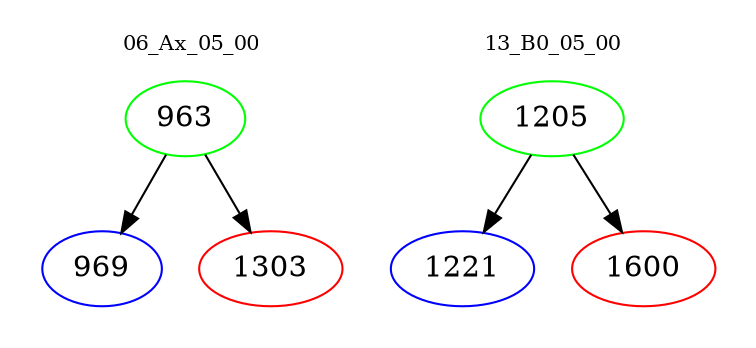 digraph{
subgraph cluster_0 {
color = white
label = "06_Ax_05_00";
fontsize=10;
T0_963 [label="963", color="green"]
T0_963 -> T0_969 [color="black"]
T0_969 [label="969", color="blue"]
T0_963 -> T0_1303 [color="black"]
T0_1303 [label="1303", color="red"]
}
subgraph cluster_1 {
color = white
label = "13_B0_05_00";
fontsize=10;
T1_1205 [label="1205", color="green"]
T1_1205 -> T1_1221 [color="black"]
T1_1221 [label="1221", color="blue"]
T1_1205 -> T1_1600 [color="black"]
T1_1600 [label="1600", color="red"]
}
}
